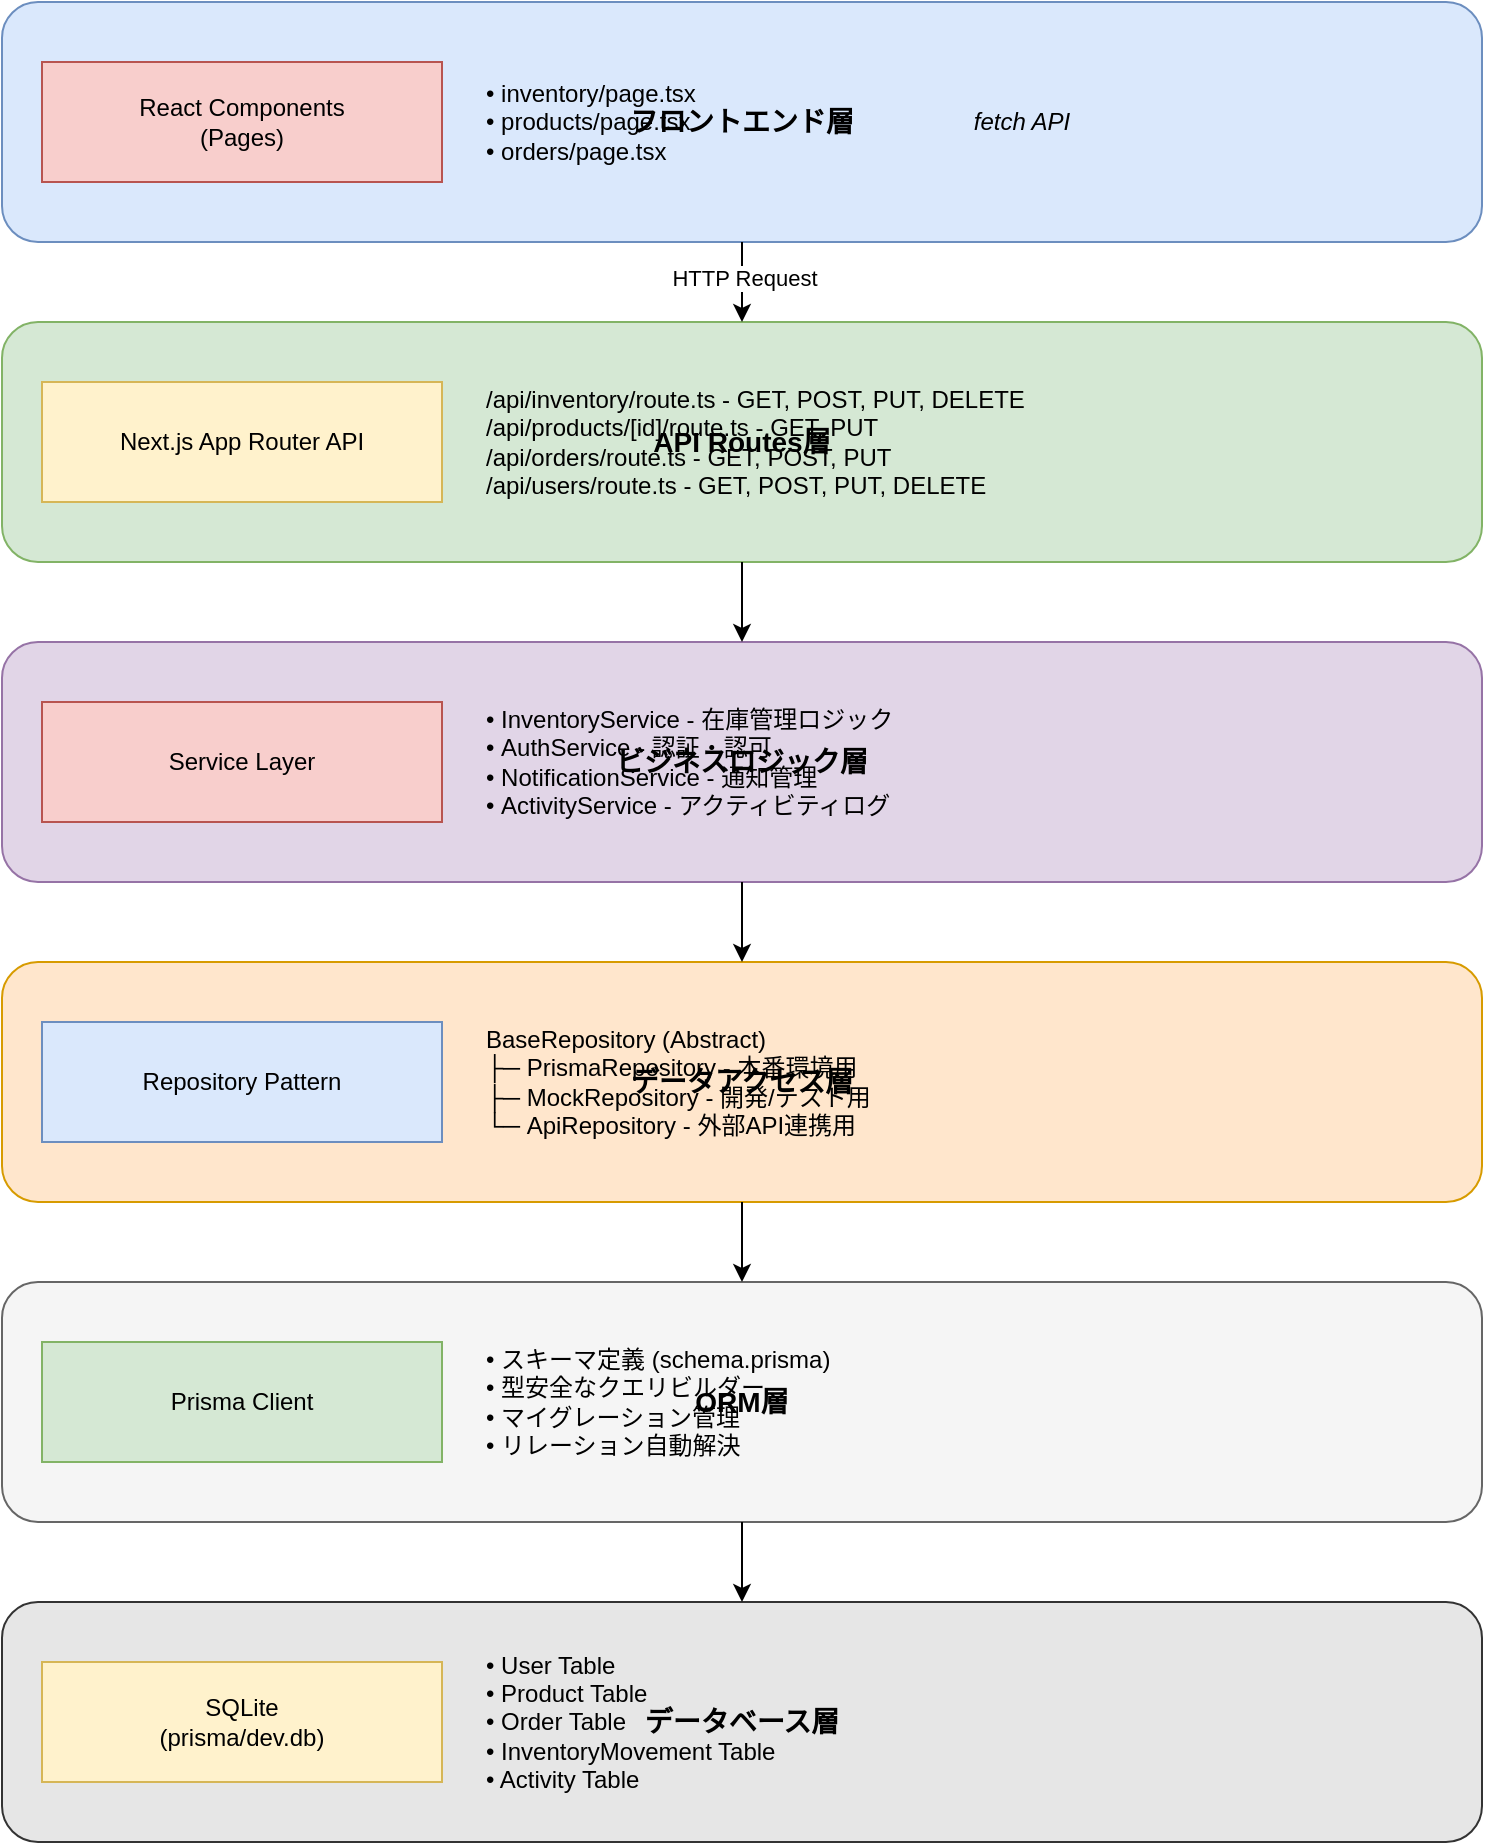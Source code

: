 <mxfile>
    <diagram name="CRUD-Architecture-Overview" id="crud-overview">
        <mxGraphModel dx="1390" dy="769" grid="1" gridSize="10" guides="1" tooltips="1" connect="1" arrows="1" fold="1" page="1" pageScale="1" pageWidth="827" pageHeight="1169" math="0" shadow="0">
            <root>
                <mxCell id="0"/>
                <mxCell id="1" parent="0"/>
                <mxCell id="frontend-layer" value="フロントエンド層" style="rounded=1;whiteSpace=wrap;html=1;fillColor=#dae8fc;strokeColor=#6c8ebf;fontSize=14;fontStyle=1" parent="1" vertex="1">
                    <mxGeometry x="40" y="40" width="740" height="120" as="geometry"/>
                </mxCell>
                <mxCell id="react-components" value="React Components&#10;(Pages)" style="rounded=0;whiteSpace=wrap;html=1;fillColor=#f8cecc;strokeColor=#b85450;" parent="1" vertex="1">
                    <mxGeometry x="60" y="70" width="200" height="60" as="geometry"/>
                </mxCell>
                <mxCell id="pages-list" value="• inventory/page.tsx&#10;• products/page.tsx&#10;• orders/page.tsx" style="text;html=1;strokeColor=none;fillColor=none;align=left;verticalAlign=middle;whiteSpace=wrap;rounded=0;" parent="1" vertex="1">
                    <mxGeometry x="280" y="70" width="200" height="60" as="geometry"/>
                </mxCell>
                <mxCell id="fetch-api" value="fetch API" style="text;html=1;strokeColor=none;fillColor=none;align=center;verticalAlign=middle;whiteSpace=wrap;rounded=0;fontStyle=2" parent="1" vertex="1">
                    <mxGeometry x="500" y="85" width="100" height="30" as="geometry"/>
                </mxCell>
                <mxCell id="api-layer" value="API Routes層" style="rounded=1;whiteSpace=wrap;html=1;fillColor=#d5e8d4;strokeColor=#82b366;fontSize=14;fontStyle=1" parent="1" vertex="1">
                    <mxGeometry x="40" y="200" width="740" height="120" as="geometry"/>
                </mxCell>
                <mxCell id="nextjs-api" value="Next.js App Router API" style="rounded=0;whiteSpace=wrap;html=1;fillColor=#fff2cc;strokeColor=#d6b656;" parent="1" vertex="1">
                    <mxGeometry x="60" y="230" width="200" height="60" as="geometry"/>
                </mxCell>
                <mxCell id="api-endpoints" value="/api/inventory/route.ts - GET, POST, PUT, DELETE&#10;/api/products/[id]/route.ts - GET, PUT&#10;/api/orders/route.ts - GET, POST, PUT&#10;/api/users/route.ts - GET, POST, PUT, DELETE" style="text;html=1;strokeColor=none;fillColor=none;align=left;verticalAlign=middle;whiteSpace=wrap;rounded=0;" parent="1" vertex="1">
                    <mxGeometry x="280" y="230" width="480" height="60" as="geometry"/>
                </mxCell>
                <mxCell id="business-layer" value="ビジネスロジック層" style="rounded=1;whiteSpace=wrap;html=1;fillColor=#e1d5e7;strokeColor=#9673a6;fontSize=14;fontStyle=1" parent="1" vertex="1">
                    <mxGeometry x="40" y="360" width="740" height="120" as="geometry"/>
                </mxCell>
                <mxCell id="service-layer" value="Service Layer" style="rounded=0;whiteSpace=wrap;html=1;fillColor=#f8cecc;strokeColor=#b85450;" parent="1" vertex="1">
                    <mxGeometry x="60" y="390" width="200" height="60" as="geometry"/>
                </mxCell>
                <mxCell id="services-list" value="• InventoryService - 在庫管理ロジック&#10;• AuthService - 認証・認可&#10;• NotificationService - 通知管理&#10;• ActivityService - アクティビティログ" style="text;html=1;strokeColor=none;fillColor=none;align=left;verticalAlign=middle;whiteSpace=wrap;rounded=0;" parent="1" vertex="1">
                    <mxGeometry x="280" y="390" width="480" height="60" as="geometry"/>
                </mxCell>
                <mxCell id="data-layer" value="データアクセス層" style="rounded=1;whiteSpace=wrap;html=1;fillColor=#ffe6cc;strokeColor=#d79b00;fontSize=14;fontStyle=1" parent="1" vertex="1">
                    <mxGeometry x="40" y="520" width="740" height="120" as="geometry"/>
                </mxCell>
                <mxCell id="repository-pattern" value="Repository Pattern" style="rounded=0;whiteSpace=wrap;html=1;fillColor=#dae8fc;strokeColor=#6c8ebf;" parent="1" vertex="1">
                    <mxGeometry x="60" y="550" width="200" height="60" as="geometry"/>
                </mxCell>
                <mxCell id="repository-impl" value="BaseRepository (Abstract)&#10;├─ PrismaRepository - 本番環境用&#10;├─ MockRepository - 開発/テスト用&#10;└─ ApiRepository - 外部API連携用" style="text;html=1;strokeColor=none;fillColor=none;align=left;verticalAlign=middle;whiteSpace=wrap;rounded=0;" parent="1" vertex="1">
                    <mxGeometry x="280" y="550" width="480" height="60" as="geometry"/>
                </mxCell>
                <mxCell id="orm-layer" value="ORM層" style="rounded=1;whiteSpace=wrap;html=1;fillColor=#f5f5f5;strokeColor=#666666;fontSize=14;fontStyle=1" parent="1" vertex="1">
                    <mxGeometry x="40" y="680" width="740" height="120" as="geometry"/>
                </mxCell>
                <mxCell id="prisma-client" value="Prisma Client" style="rounded=0;whiteSpace=wrap;html=1;fillColor=#d5e8d4;strokeColor=#82b366;" parent="1" vertex="1">
                    <mxGeometry x="60" y="710" width="200" height="60" as="geometry"/>
                </mxCell>
                <mxCell id="prisma-features" value="• スキーマ定義 (schema.prisma)&#10;• 型安全なクエリビルダー&#10;• マイグレーション管理&#10;• リレーション自動解決" style="text;html=1;strokeColor=none;fillColor=none;align=left;verticalAlign=middle;whiteSpace=wrap;rounded=0;" parent="1" vertex="1">
                    <mxGeometry x="280" y="710" width="480" height="60" as="geometry"/>
                </mxCell>
                <mxCell id="db-layer" value="データベース層" style="rounded=1;whiteSpace=wrap;html=1;fillColor=#e6e6e6;strokeColor=#333333;fontSize=14;fontStyle=1" parent="1" vertex="1">
                    <mxGeometry x="40" y="840" width="740" height="120" as="geometry"/>
                </mxCell>
                <mxCell id="sqlite-db" value="SQLite&#10;(prisma/dev.db)" style="rounded=0;whiteSpace=wrap;html=1;fillColor=#fff2cc;strokeColor=#d6b656;" parent="1" vertex="1">
                    <mxGeometry x="60" y="870" width="200" height="60" as="geometry"/>
                </mxCell>
                <mxCell id="db-tables" value="• User Table&#10;• Product Table&#10;• Order Table&#10;• InventoryMovement Table&#10;• Activity Table" style="text;html=1;strokeColor=none;fillColor=none;align=left;verticalAlign=middle;whiteSpace=wrap;rounded=0;" parent="1" vertex="1">
                    <mxGeometry x="280" y="870" width="480" height="60" as="geometry"/>
                </mxCell>
                <mxCell id="arrow1" value="" style="endArrow=classic;html=1;rounded=0;exitX=0.5;exitY=1;exitDx=0;exitDy=0;entryX=0.5;entryY=0;entryDx=0;entryDy=0;" parent="1" source="frontend-layer" target="api-layer" edge="1">
                    <mxGeometry width="50" height="50" relative="1" as="geometry">
                        <mxPoint x="390" y="170" as="sourcePoint"/>
                        <mxPoint x="440" y="120" as="targetPoint"/>
                    </mxGeometry>
                </mxCell>
                <mxCell id="arrow1-label" value="HTTP Request" style="edgeLabel;html=1;align=center;verticalAlign=middle;resizable=0;points=[];" parent="arrow1" vertex="1" connectable="0">
                    <mxGeometry x="-0.1" y="1" relative="1" as="geometry">
                        <mxPoint as="offset"/>
                    </mxGeometry>
                </mxCell>
                <mxCell id="arrow2" value="" style="endArrow=classic;html=1;rounded=0;exitX=0.5;exitY=1;exitDx=0;exitDy=0;entryX=0.5;entryY=0;entryDx=0;entryDy=0;" parent="1" source="api-layer" target="business-layer" edge="1">
                    <mxGeometry width="50" height="50" relative="1" as="geometry">
                        <mxPoint x="390" y="330" as="sourcePoint"/>
                        <mxPoint x="440" y="280" as="targetPoint"/>
                    </mxGeometry>
                </mxCell>
                <mxCell id="arrow3" value="" style="endArrow=classic;html=1;rounded=0;exitX=0.5;exitY=1;exitDx=0;exitDy=0;entryX=0.5;entryY=0;entryDx=0;entryDy=0;" parent="1" source="business-layer" target="data-layer" edge="1">
                    <mxGeometry width="50" height="50" relative="1" as="geometry">
                        <mxPoint x="390" y="490" as="sourcePoint"/>
                        <mxPoint x="440" y="440" as="targetPoint"/>
                    </mxGeometry>
                </mxCell>
                <mxCell id="arrow4" value="" style="endArrow=classic;html=1;rounded=0;exitX=0.5;exitY=1;exitDx=0;exitDy=0;entryX=0.5;entryY=0;entryDx=0;entryDy=0;" parent="1" source="data-layer" target="orm-layer" edge="1">
                    <mxGeometry width="50" height="50" relative="1" as="geometry">
                        <mxPoint x="390" y="650" as="sourcePoint"/>
                        <mxPoint x="440" y="600" as="targetPoint"/>
                    </mxGeometry>
                </mxCell>
                <mxCell id="arrow5" value="" style="endArrow=classic;html=1;rounded=0;exitX=0.5;exitY=1;exitDx=0;exitDy=0;entryX=0.5;entryY=0;entryDx=0;entryDy=0;" parent="1" source="orm-layer" target="db-layer" edge="1">
                    <mxGeometry width="50" height="50" relative="1" as="geometry">
                        <mxPoint x="390" y="810" as="sourcePoint"/>
                        <mxPoint x="440" y="760" as="targetPoint"/>
                    </mxGeometry>
                </mxCell>
            </root>
        </mxGraphModel>
    </diagram>
    <diagram name="CRUD-Flow-Create" id="crud-create">
        <mxGraphModel dx="1390" dy="769" grid="1" gridSize="10" guides="1" tooltips="1" connect="1" arrows="1" fold="1" page="1" pageScale="1" pageWidth="827" pageHeight="1169" math="0" shadow="0">
            <root>
                <mxCell id="0"/>
                <mxCell id="1" parent="0"/>
                <mxCell id="title" value="CREATE操作フロー" style="text;html=1;strokeColor=none;fillColor=none;align=center;verticalAlign=middle;whiteSpace=wrap;rounded=0;fontSize=20;fontStyle=1" parent="1" vertex="1">
                    <mxGeometry x="280" y="20" width="267" height="30" as="geometry"/>
                </mxCell>
                <mxCell id="step1" value="フロントエンド" style="rounded=1;whiteSpace=wrap;html=1;fillColor=#dae8fc;strokeColor=#6c8ebf;" parent="1" vertex="1">
                    <mxGeometry x="314" y="80" width="200" height="60" as="geometry"/>
                </mxCell>
                <mxCell id="step2" value="POST /api/inventory" style="rounded=1;whiteSpace=wrap;html=1;fillColor=#d5e8d4;strokeColor=#82b366;" parent="1" vertex="1">
                    <mxGeometry x="314" y="180" width="200" height="60" as="geometry"/>
                </mxCell>
                <mxCell id="step3" value="認証チェック" style="rounded=1;whiteSpace=wrap;html=1;fillColor=#fff2cc;strokeColor=#d6b656;" parent="1" vertex="1">
                    <mxGeometry x="314" y="280" width="200" height="60" as="geometry"/>
                </mxCell>
                <mxCell id="step4" value="バリデーション" style="rounded=1;whiteSpace=wrap;html=1;fillColor=#fff2cc;strokeColor=#d6b656;" parent="1" vertex="1">
                    <mxGeometry x="314" y="380" width="200" height="60" as="geometry"/>
                </mxCell>
                <mxCell id="step5" value="Service Layer&#10;ビジネスロジック" style="rounded=1;whiteSpace=wrap;html=1;fillColor=#e1d5e7;strokeColor=#9673a6;" parent="1" vertex="1">
                    <mxGeometry x="314" y="480" width="200" height="60" as="geometry"/>
                </mxCell>
                <mxCell id="step5-detail" value="• SKU重複チェック&#10;• 価格検証&#10;• 初期ステータス設定" style="text;html=1;strokeColor=none;fillColor=none;align=left;verticalAlign=middle;whiteSpace=wrap;rounded=0;" parent="1" vertex="1">
                    <mxGeometry x="540" y="480" width="200" height="60" as="geometry"/>
                </mxCell>
                <mxCell id="step6" value="Repository&#10;prisma.create()" style="rounded=1;whiteSpace=wrap;html=1;fillColor=#ffe6cc;strokeColor=#d79b00;" parent="1" vertex="1">
                    <mxGeometry x="314" y="580" width="200" height="60" as="geometry"/>
                </mxCell>
                <mxCell id="step7" value="Database&#10;INSERT文実行" style="rounded=1;whiteSpace=wrap;html=1;fillColor=#f5f5f5;strokeColor=#666666;" parent="1" vertex="1">
                    <mxGeometry x="314" y="680" width="200" height="60" as="geometry"/>
                </mxCell>
                <mxCell id="step8" value="Activity Log&#10;操作履歴記録" style="rounded=1;whiteSpace=wrap;html=1;fillColor=#f8cecc;strokeColor=#b85450;" parent="1" vertex="1">
                    <mxGeometry x="314" y="780" width="200" height="60" as="geometry"/>
                </mxCell>
                <mxCell id="step9" value="Notification&#10;通知送信" style="rounded=1;whiteSpace=wrap;html=1;fillColor=#f8cecc;strokeColor=#b85450;" parent="1" vertex="1">
                    <mxGeometry x="314" y="880" width="200" height="60" as="geometry"/>
                </mxCell>
                <mxCell id="step10" value="Response&#10;作成結果返却" style="rounded=1;whiteSpace=wrap;html=1;fillColor=#d5e8d4;strokeColor=#82b366;" parent="1" vertex="1">
                    <mxGeometry x="314" y="980" width="200" height="60" as="geometry"/>
                </mxCell>
                <mxCell id="flow1" value="" style="endArrow=classic;html=1;rounded=0;exitX=0.5;exitY=1;exitDx=0;exitDy=0;entryX=0.5;entryY=0;entryDx=0;entryDy=0;" parent="1" source="step1" target="step2" edge="1">
                    <mxGeometry width="50" height="50" relative="1" as="geometry">
                        <mxPoint x="390" y="150" as="sourcePoint"/>
                        <mxPoint x="440" y="100" as="targetPoint"/>
                    </mxGeometry>
                </mxCell>
                <mxCell id="flow2" value="" style="endArrow=classic;html=1;rounded=0;exitX=0.5;exitY=1;exitDx=0;exitDy=0;entryX=0.5;entryY=0;entryDx=0;entryDy=0;" parent="1" source="step2" target="step3" edge="1">
                    <mxGeometry width="50" height="50" relative="1" as="geometry">
                        <mxPoint x="390" y="250" as="sourcePoint"/>
                        <mxPoint x="440" y="200" as="targetPoint"/>
                    </mxGeometry>
                </mxCell>
                <mxCell id="flow3" value="" style="endArrow=classic;html=1;rounded=0;exitX=0.5;exitY=1;exitDx=0;exitDy=0;entryX=0.5;entryY=0;entryDx=0;entryDy=0;" parent="1" source="step3" target="step4" edge="1">
                    <mxGeometry width="50" height="50" relative="1" as="geometry">
                        <mxPoint x="390" y="350" as="sourcePoint"/>
                        <mxPoint x="440" y="300" as="targetPoint"/>
                    </mxGeometry>
                </mxCell>
                <mxCell id="flow4" value="" style="endArrow=classic;html=1;rounded=0;exitX=0.5;exitY=1;exitDx=0;exitDy=0;entryX=0.5;entryY=0;entryDx=0;entryDy=0;" parent="1" source="step4" target="step5" edge="1">
                    <mxGeometry width="50" height="50" relative="1" as="geometry">
                        <mxPoint x="390" y="450" as="sourcePoint"/>
                        <mxPoint x="440" y="400" as="targetPoint"/>
                    </mxGeometry>
                </mxCell>
                <mxCell id="flow5" value="" style="endArrow=classic;html=1;rounded=0;exitX=0.5;exitY=1;exitDx=0;exitDy=0;entryX=0.5;entryY=0;entryDx=0;entryDy=0;" parent="1" source="step5" target="step6" edge="1">
                    <mxGeometry width="50" height="50" relative="1" as="geometry">
                        <mxPoint x="390" y="550" as="sourcePoint"/>
                        <mxPoint x="440" y="500" as="targetPoint"/>
                    </mxGeometry>
                </mxCell>
                <mxCell id="flow6" value="" style="endArrow=classic;html=1;rounded=0;exitX=0.5;exitY=1;exitDx=0;exitDy=0;entryX=0.5;entryY=0;entryDx=0;entryDy=0;" parent="1" source="step6" target="step7" edge="1">
                    <mxGeometry width="50" height="50" relative="1" as="geometry">
                        <mxPoint x="390" y="650" as="sourcePoint"/>
                        <mxPoint x="440" y="600" as="targetPoint"/>
                    </mxGeometry>
                </mxCell>
                <mxCell id="flow7" value="" style="endArrow=classic;html=1;rounded=0;exitX=0.5;exitY=1;exitDx=0;exitDy=0;entryX=0.5;entryY=0;entryDx=0;entryDy=0;" parent="1" source="step7" target="step8" edge="1">
                    <mxGeometry width="50" height="50" relative="1" as="geometry">
                        <mxPoint x="390" y="750" as="sourcePoint"/>
                        <mxPoint x="440" y="700" as="targetPoint"/>
                    </mxGeometry>
                </mxCell>
                <mxCell id="flow8" value="" style="endArrow=classic;html=1;rounded=0;exitX=0.5;exitY=1;exitDx=0;exitDy=0;entryX=0.5;entryY=0;entryDx=0;entryDy=0;" parent="1" source="step8" target="step9" edge="1">
                    <mxGeometry width="50" height="50" relative="1" as="geometry">
                        <mxPoint x="390" y="850" as="sourcePoint"/>
                        <mxPoint x="440" y="800" as="targetPoint"/>
                    </mxGeometry>
                </mxCell>
                <mxCell id="flow9" value="" style="endArrow=classic;html=1;rounded=0;exitX=0.5;exitY=1;exitDx=0;exitDy=0;entryX=0.5;entryY=0;entryDx=0;entryDy=0;" parent="1" source="step9" target="step10" edge="1">
                    <mxGeometry width="50" height="50" relative="1" as="geometry">
                        <mxPoint x="390" y="950" as="sourcePoint"/>
                        <mxPoint x="440" y="900" as="targetPoint"/>
                    </mxGeometry>
                </mxCell>
                <mxCell id="error-box" value="エラーハンドリング" style="rounded=1;whiteSpace=wrap;html=1;fillColor=#ffcccc;strokeColor=#ff0000;dashed=1" parent="1" vertex="1">
                    <mxGeometry x="60" y="480" width="160" height="60" as="geometry"/>
                </mxCell>
                <mxCell id="error-arrow" value="" style="endArrow=classic;html=1;rounded=0;exitX=0;exitY=0.5;exitDx=0;exitDy=0;entryX=1;entryY=0.5;entryDx=0;entryDy=0;dashed=1;strokeColor=#FF0000;" parent="1" source="step5" target="error-box" edge="1">
                    <mxGeometry width="50" height="50" relative="1" as="geometry">
                        <mxPoint x="280" y="510" as="sourcePoint"/>
                        <mxPoint x="230" y="510" as="targetPoint"/>
                    </mxGeometry>
                </mxCell>
                <mxCell id="error-label" value="エラー時" style="edgeLabel;html=1;align=center;verticalAlign=middle;resizable=0;points=[];fontColor=#FF0000;" parent="error-arrow" vertex="1" connectable="0">
                    <mxGeometry x="-0.1" y="1" relative="1" as="geometry">
                        <mxPoint as="offset"/>
                    </mxGeometry>
                </mxCell>
            </root>
        </mxGraphModel>
    </diagram>
    <diagram name="Repository-Pattern" id="repository-pattern">
        <mxGraphModel dx="1390" dy="769" grid="1" gridSize="10" guides="1" tooltips="1" connect="1" arrows="1" fold="1" page="1" pageScale="1" pageWidth="827" pageHeight="1169" math="0" shadow="0">
            <root>
                <mxCell id="0"/>
                <mxCell id="1" parent="0"/>
                <mxCell id="title" value="リポジトリパターンの実装" style="text;html=1;strokeColor=none;fillColor=none;align=center;verticalAlign=middle;whiteSpace=wrap;rounded=0;fontSize=20;fontStyle=1" parent="1" vertex="1">
                    <mxGeometry x="280" y="20" width="267" height="30" as="geometry"/>
                </mxCell>
                <mxCell id="service" value="Service Layer&#10;(InventoryService)" style="rounded=1;whiteSpace=wrap;html=1;fillColor=#d5e8d4;strokeColor=#82b366;" parent="1" vertex="1">
                    <mxGeometry x="314" y="80" width="200" height="60" as="geometry"/>
                </mxCell>
                <mxCell id="factory" value="RepositoryFactory&#10;環境に応じて実装を選択" style="rounded=1;whiteSpace=wrap;html=1;fillColor=#fff2cc;strokeColor=#d6b656;" parent="1" vertex="1">
                    <mxGeometry x="314" y="180" width="200" height="60" as="geometry"/>
                </mxCell>
                <mxCell id="base-repo" value="BaseRepository&lt;T&gt;&#10;(Abstract Class)" style="rounded=1;whiteSpace=wrap;html=1;fillColor=#dae8fc;strokeColor=#6c8ebf;" parent="1" vertex="1">
                    <mxGeometry x="314" y="280" width="200" height="60" as="geometry"/>
                </mxCell>
                <mxCell id="prisma-repo" value="PrismaRepository&#10;本番環境用" style="rounded=1;whiteSpace=wrap;html=1;fillColor=#f8cecc;strokeColor=#b85450;" parent="1" vertex="1">
                    <mxGeometry x="80" y="400" width="160" height="60" as="geometry"/>
                </mxCell>
                <mxCell id="mock-repo" value="MockRepository&#10;開発/テスト用" style="rounded=1;whiteSpace=wrap;html=1;fillColor=#f8cecc;strokeColor=#b85450;" parent="1" vertex="1">
                    <mxGeometry x="334" y="400" width="160" height="60" as="geometry"/>
                </mxCell>
                <mxCell id="api-repo" value="ApiRepository&#10;外部API連携用" style="rounded=1;whiteSpace=wrap;html=1;fillColor=#f8cecc;strokeColor=#b85450;" parent="1" vertex="1">
                    <mxGeometry x="588" y="400" width="160" height="60" as="geometry"/>
                </mxCell>
                <mxCell id="prisma-db" value="Prisma Client&#10;↓&#10;SQLite DB" style="rounded=1;whiteSpace=wrap;html=1;fillColor=#e1d5e7;strokeColor=#9673a6;" parent="1" vertex="1">
                    <mxGeometry x="80" y="520" width="160" height="80" as="geometry"/>
                </mxCell>
                <mxCell id="mock-data" value="Mock Data&#10;(JSON Files)" style="rounded=1;whiteSpace=wrap;html=1;fillColor=#e1d5e7;strokeColor=#9673a6;" parent="1" vertex="1">
                    <mxGeometry x="334" y="520" width="160" height="80" as="geometry"/>
                </mxCell>
                <mxCell id="external-api" value="External API&#10;(REST Endpoints)" style="rounded=1;whiteSpace=wrap;html=1;fillColor=#e1d5e7;strokeColor=#9673a6;" parent="1" vertex="1">
                    <mxGeometry x="588" y="520" width="160" height="80" as="geometry"/>
                </mxCell>
                <mxCell id="arrow1" value="" style="endArrow=classic;html=1;rounded=0;exitX=0.5;exitY=1;exitDx=0;exitDy=0;entryX=0.5;entryY=0;entryDx=0;entryDy=0;" parent="1" source="service" target="factory" edge="1">
                    <mxGeometry width="50" height="50" relative="1" as="geometry">
                        <mxPoint x="390" y="150" as="sourcePoint"/>
                        <mxPoint x="440" y="100" as="targetPoint"/>
                    </mxGeometry>
                </mxCell>
                <mxCell id="arrow2" value="" style="endArrow=classic;html=1;rounded=0;exitX=0.5;exitY=1;exitDx=0;exitDy=0;entryX=0.5;entryY=0;entryDx=0;entryDy=0;" parent="1" source="factory" target="base-repo" edge="1">
                    <mxGeometry width="50" height="50" relative="1" as="geometry">
                        <mxPoint x="390" y="250" as="sourcePoint"/>
                        <mxPoint x="440" y="200" as="targetPoint"/>
                    </mxGeometry>
                </mxCell>
                <mxCell id="arrow3" value="" style="endArrow=classic;html=1;rounded=0;exitX=0.25;exitY=1;exitDx=0;exitDy=0;entryX=0.5;entryY=0;entryDx=0;entryDy=0;" parent="1" source="base-repo" target="prisma-repo" edge="1">
                    <mxGeometry width="50" height="50" relative="1" as="geometry">
                        <mxPoint x="390" y="370" as="sourcePoint"/>
                        <mxPoint x="440" y="320" as="targetPoint"/>
                    </mxGeometry>
                </mxCell>
                <mxCell id="arrow4" value="" style="endArrow=classic;html=1;rounded=0;exitX=0.5;exitY=1;exitDx=0;exitDy=0;entryX=0.5;entryY=0;entryDx=0;entryDy=0;" parent="1" source="base-repo" target="mock-repo" edge="1">
                    <mxGeometry width="50" height="50" relative="1" as="geometry">
                        <mxPoint x="390" y="370" as="sourcePoint"/>
                        <mxPoint x="440" y="320" as="targetPoint"/>
                    </mxGeometry>
                </mxCell>
                <mxCell id="arrow5" value="" style="endArrow=classic;html=1;rounded=0;exitX=0.75;exitY=1;exitDx=0;exitDy=0;entryX=0.5;entryY=0;entryDx=0;entryDy=0;" parent="1" source="base-repo" target="api-repo" edge="1">
                    <mxGeometry width="50" height="50" relative="1" as="geometry">
                        <mxPoint x="390" y="370" as="sourcePoint"/>
                        <mxPoint x="440" y="320" as="targetPoint"/>
                    </mxGeometry>
                </mxCell>
                <mxCell id="arrow6" value="" style="endArrow=classic;html=1;rounded=0;exitX=0.5;exitY=1;exitDx=0;exitDy=0;entryX=0.5;entryY=0;entryDx=0;entryDy=0;" parent="1" source="prisma-repo" target="prisma-db" edge="1">
                    <mxGeometry width="50" height="50" relative="1" as="geometry">
                        <mxPoint x="390" y="490" as="sourcePoint"/>
                        <mxPoint x="440" y="440" as="targetPoint"/>
                    </mxGeometry>
                </mxCell>
                <mxCell id="arrow7" value="" style="endArrow=classic;html=1;rounded=0;exitX=0.5;exitY=1;exitDx=0;exitDy=0;entryX=0.5;entryY=0;entryDx=0;entryDy=0;" parent="1" source="mock-repo" target="mock-data" edge="1">
                    <mxGeometry width="50" height="50" relative="1" as="geometry">
                        <mxPoint x="390" y="490" as="sourcePoint"/>
                        <mxPoint x="440" y="440" as="targetPoint"/>
                    </mxGeometry>
                </mxCell>
                <mxCell id="arrow8" value="" style="endArrow=classic;html=1;rounded=0;exitX=0.5;exitY=1;exitDx=0;exitDy=0;entryX=0.5;entryY=0;entryDx=0;entryDy=0;" parent="1" source="api-repo" target="external-api" edge="1">
                    <mxGeometry width="50" height="50" relative="1" as="geometry">
                        <mxPoint x="390" y="490" as="sourcePoint"/>
                        <mxPoint x="440" y="440" as="targetPoint"/>
                    </mxGeometry>
                </mxCell>
                <mxCell id="methods-label" value="BaseRepository Methods:" style="text;html=1;strokeColor=none;fillColor=none;align=left;verticalAlign=middle;whiteSpace=wrap;rounded=0;fontStyle=1" parent="1" vertex="1">
                    <mxGeometry x="40" y="660" width="200" height="30" as="geometry"/>
                </mxCell>
                <mxCell id="methods" value="• findMany(options?: RepositoryOptions): Promise&lt;T[]&gt;&#10;• findById(id: string, options?: RepositoryOptions): Promise&lt;T | null&gt;&#10;• create(data: Omit&lt;T, 'id' | 'createdAt' | 'updatedAt'&gt;): Promise&lt;T&gt;&#10;• update(id: string, data: Partial&lt;T&gt;): Promise&lt;T&gt;&#10;• delete(id: string): Promise&lt;boolean&gt;&#10;• count(options?: RepositoryOptions): Promise&lt;number&gt;&#10;• findPaginated(page: number, limit: number, options?: RepositoryOptions): Promise&lt;PaginationResult&lt;T&gt;&gt;" style="text;html=1;strokeColor=none;fillColor=none;align=left;verticalAlign=top;whiteSpace=wrap;rounded=0;" parent="1" vertex="1">
                    <mxGeometry x="40" y="690" width="740" height="120" as="geometry"/>
                </mxCell>
                <mxCell id="env-config" value="環境変数による切り替え:&#10;USE_MOCK_DATA=true → MockRepository&#10;USE_EXTERNAL_API=true → ApiRepository&#10;デフォルト → PrismaRepository" style="rounded=1;whiteSpace=wrap;html=1;fillColor=#ffe6cc;strokeColor=#d79b00;dashed=1" parent="1" vertex="1">
                    <mxGeometry x="550" y="180" width="230" height="80" as="geometry"/>
                </mxCell>
                <mxCell id="env-arrow" value="" style="endArrow=classic;html=1;rounded=0;exitX=0;exitY=0.5;exitDx=0;exitDy=0;entryX=1;entryY=0.5;entryDx=0;entryDy=0;dashed=1;" parent="1" source="env-config" target="factory" edge="1">
                    <mxGeometry width="50" height="50" relative="1" as="geometry">
                        <mxPoint x="540" y="210" as="sourcePoint"/>
                        <mxPoint x="520" y="210" as="targetPoint"/>
                    </mxGeometry>
                </mxCell>
            </root>
        </mxGraphModel>
    </diagram>
</mxfile>